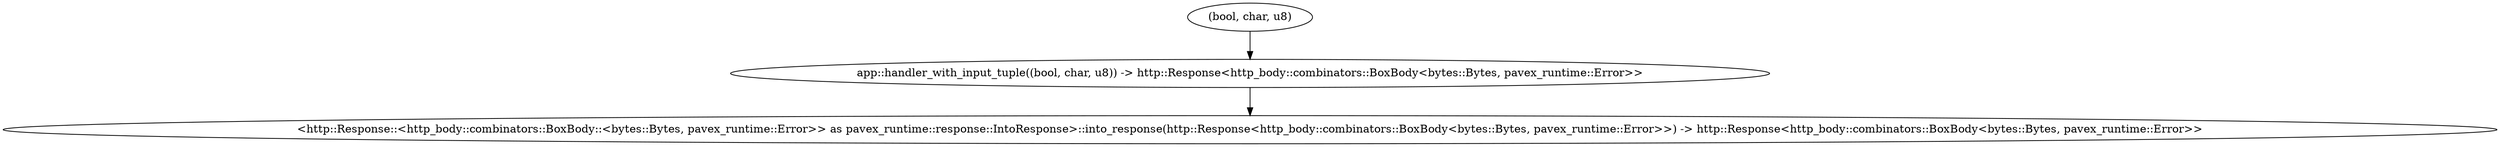 digraph "/home" {
    0 [ label = "app::handler_with_input_tuple((bool, char, u8)) -> http::Response<http_body::combinators::BoxBody<bytes::Bytes, pavex_runtime::Error>>"]
    1 [ label = "(bool, char, u8)"]
    2 [ label = "<http::Response::<http_body::combinators::BoxBody::<bytes::Bytes, pavex_runtime::Error>> as pavex_runtime::response::IntoResponse>::into_response(http::Response<http_body::combinators::BoxBody<bytes::Bytes, pavex_runtime::Error>>) -> http::Response<http_body::combinators::BoxBody<bytes::Bytes, pavex_runtime::Error>>"]
    1 -> 0 [ ]
    0 -> 2 [ ]
}
digraph app_state {
    0 [ label = "crate::ApplicationState((bool, char, u8)) -> crate::ApplicationState"]
    1 [ label = "app::constructor_with_output_tuple() -> (bool, char, u8)"]
    1 -> 0 [ ]
}